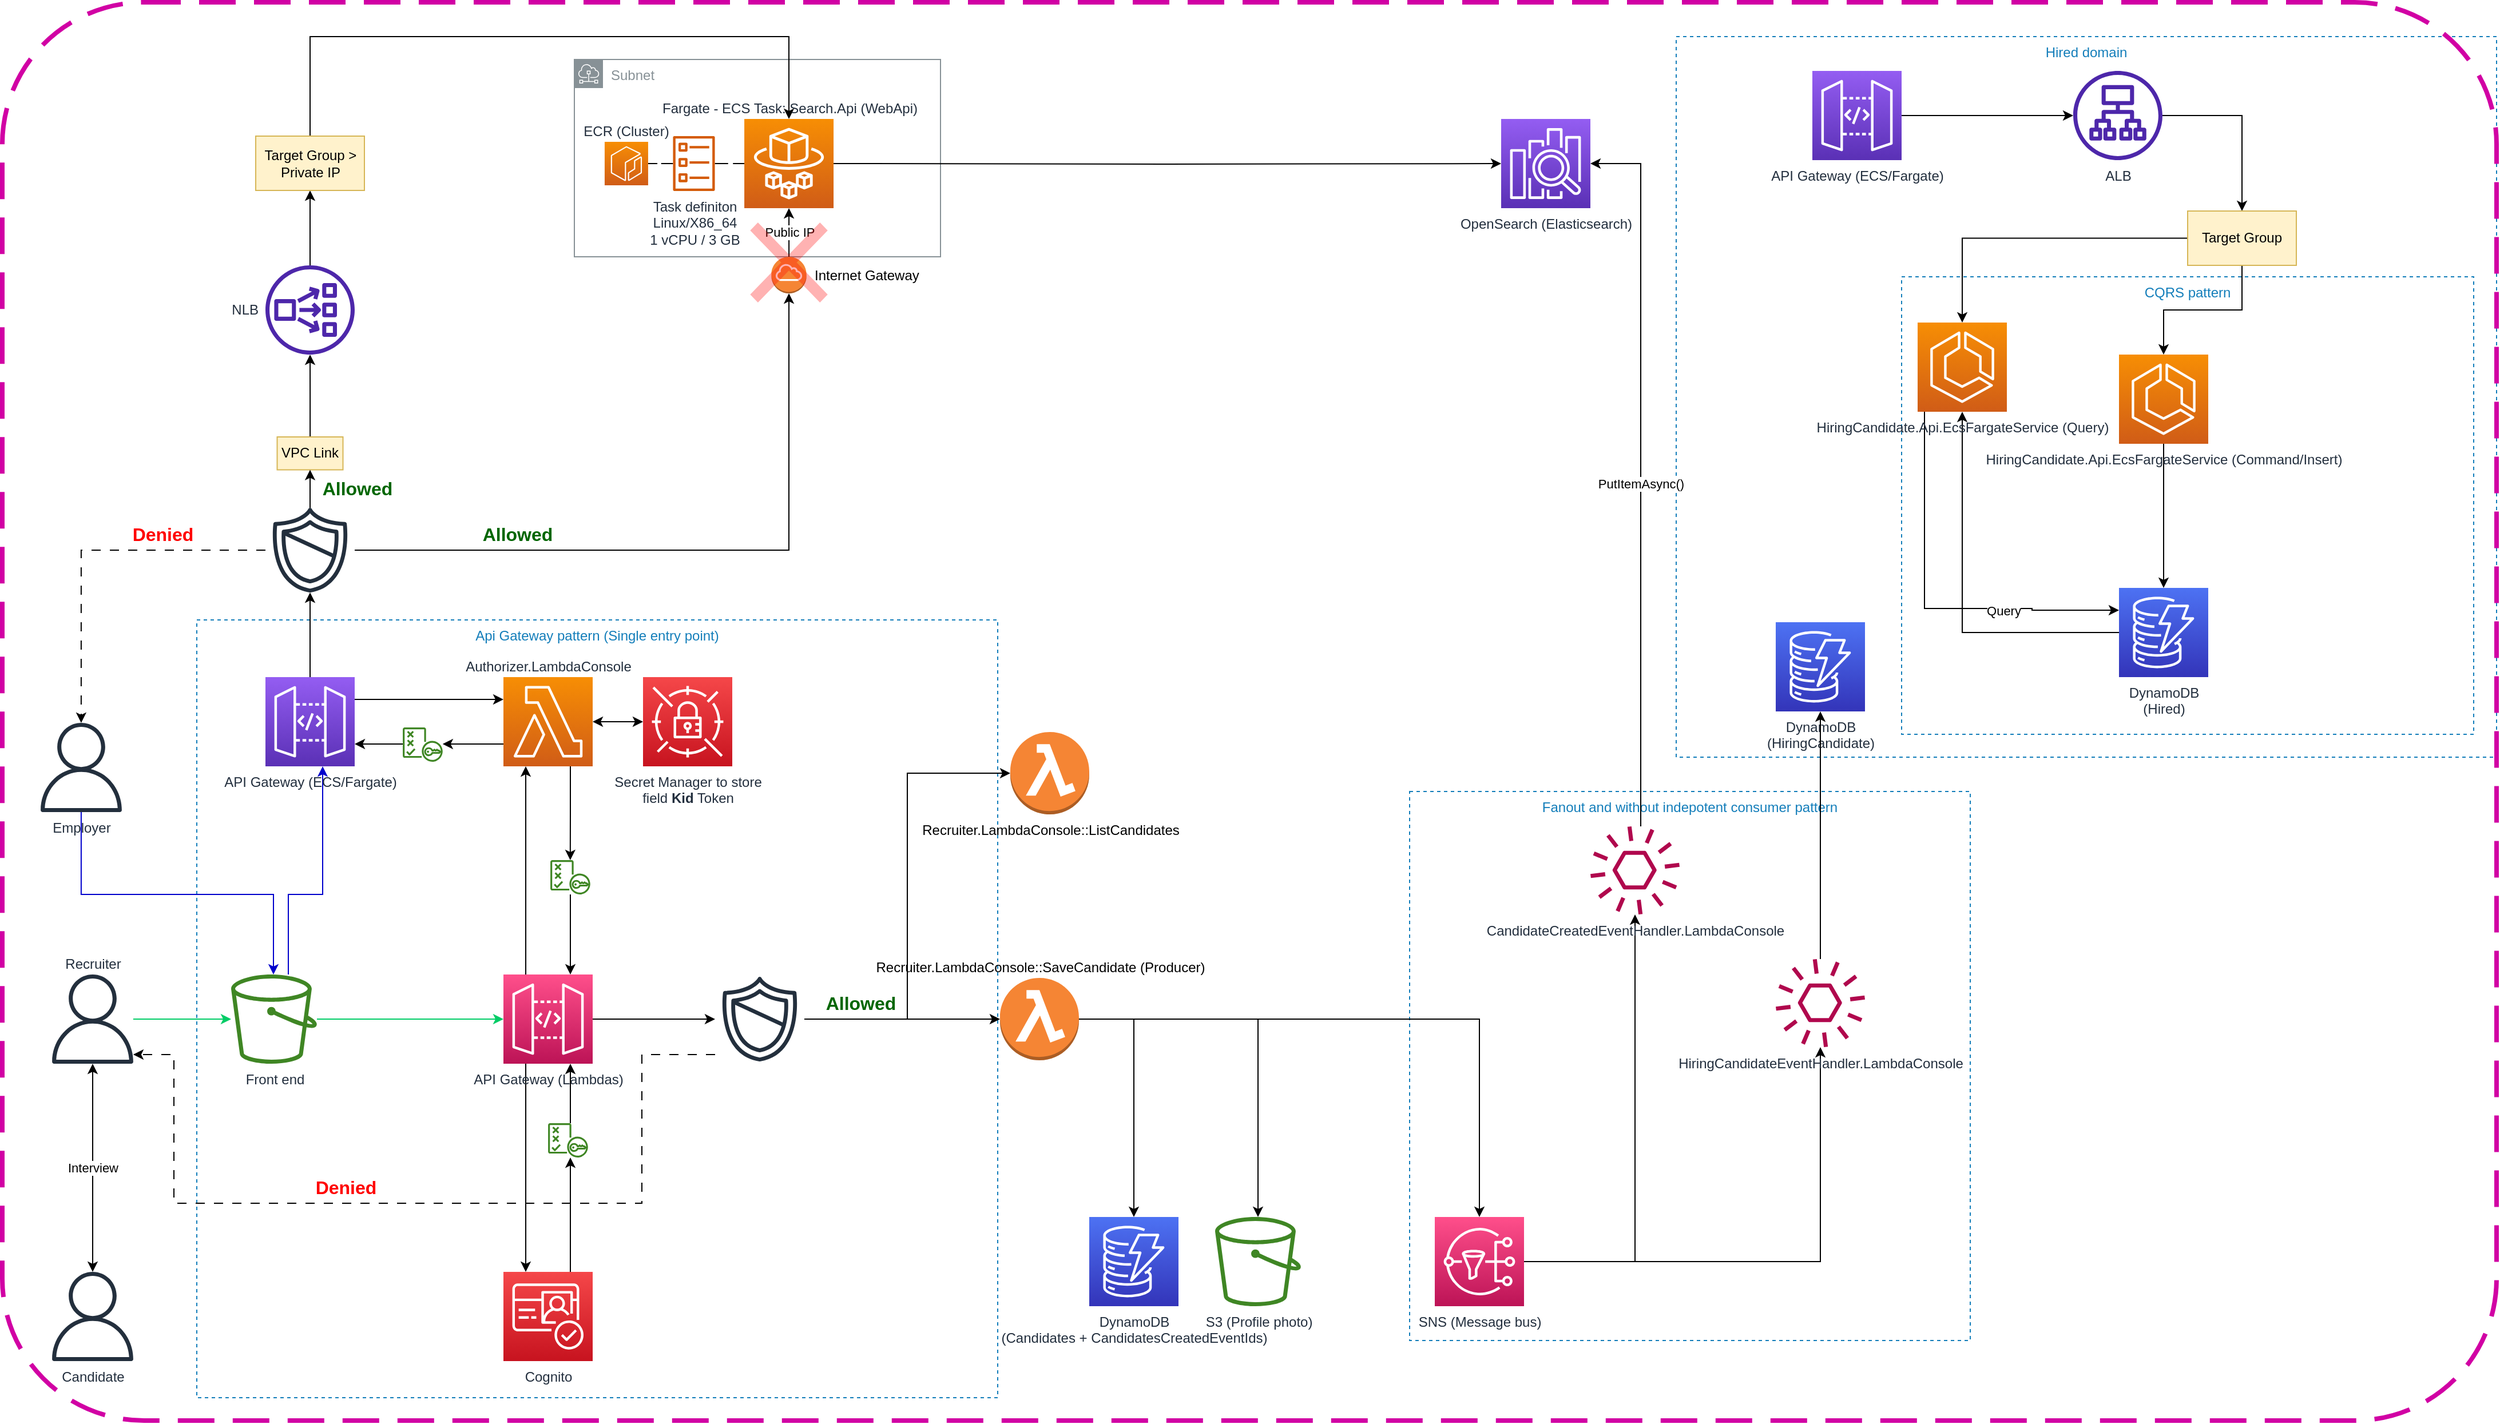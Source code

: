 <mxfile version="21.5.1" type="device">
  <diagram name="Page-1" id="7nIbmzHHHe7wAutQFev3">
    <mxGraphModel dx="2885" dy="2007" grid="1" gridSize="10" guides="1" tooltips="1" connect="1" arrows="1" fold="1" page="1" pageScale="1" pageWidth="827" pageHeight="1169" math="0" shadow="0">
      <root>
        <mxCell id="0" />
        <mxCell id="1" parent="0" />
        <mxCell id="k-Gpn5t3IRKo_tA9FFm9-5" value="Hired domain" style="fillColor=none;strokeColor=#147EBA;dashed=1;verticalAlign=top;fontStyle=0;fontColor=#147EBA;whiteSpace=wrap;html=1;" vertex="1" parent="1">
          <mxGeometry x="1443" y="-590" width="717" height="630" as="geometry" />
        </mxCell>
        <mxCell id="IRRs7d9E20oH8GklIRbm-8" value="" style="rounded=1;arcSize=10;dashed=1;strokeColor=#d100a4;fillColor=none;gradientColor=none;dashPattern=8 4;strokeWidth=4;" parent="1" vertex="1">
          <mxGeometry x="-20" y="-620" width="2180" height="1240" as="geometry" />
        </mxCell>
        <mxCell id="k-Gpn5t3IRKo_tA9FFm9-1" value="CQRS pattern" style="fillColor=none;strokeColor=#147EBA;dashed=1;verticalAlign=top;fontStyle=0;fontColor=#147EBA;whiteSpace=wrap;html=1;" vertex="1" parent="1">
          <mxGeometry x="1640" y="-380" width="500" height="400" as="geometry" />
        </mxCell>
        <mxCell id="IRRs7d9E20oH8GklIRbm-5" value="Fanout and without indepotent consumer pattern" style="fillColor=none;strokeColor=#147EBA;dashed=1;verticalAlign=top;fontStyle=0;fontColor=#147EBA;whiteSpace=wrap;html=1;" parent="1" vertex="1">
          <mxGeometry x="1210" y="70" width="490" height="480" as="geometry" />
        </mxCell>
        <mxCell id="2bfARK35BcMjpJR4_JLp-26" value="Subnet" style="sketch=0;outlineConnect=0;gradientColor=none;html=1;whiteSpace=wrap;fontSize=12;fontStyle=0;shape=mxgraph.aws4.group;grIcon=mxgraph.aws4.group_subnet;strokeColor=#879196;fillColor=none;verticalAlign=top;align=left;spacingLeft=30;fontColor=#879196;dashed=0;" parent="1" vertex="1">
          <mxGeometry x="480" y="-570" width="320" height="172.5" as="geometry" />
        </mxCell>
        <mxCell id="IRRs7d9E20oH8GklIRbm-6" value="Api Gateway pattern (Single entry point)" style="fillColor=none;strokeColor=#147EBA;dashed=1;verticalAlign=top;fontStyle=0;fontColor=#147EBA;whiteSpace=wrap;html=1;" parent="1" vertex="1">
          <mxGeometry x="150" y="-80" width="700" height="680" as="geometry" />
        </mxCell>
        <mxCell id="2bfARK35BcMjpJR4_JLp-42" style="edgeStyle=orthogonalEdgeStyle;rounded=0;orthogonalLoop=1;jettySize=auto;html=1;" parent="1" source="2bfARK35BcMjpJR4_JLp-40" target="2bfARK35BcMjpJR4_JLp-35" edge="1">
          <mxGeometry relative="1" as="geometry" />
        </mxCell>
        <mxCell id="2bfARK35BcMjpJR4_JLp-40" value="VPC Link" style="rounded=0;whiteSpace=wrap;html=1;fillColor=#fff2cc;strokeColor=#d6b656;" parent="1" vertex="1">
          <mxGeometry x="220.25" y="-240" width="57.5" height="28.75" as="geometry" />
        </mxCell>
        <mxCell id="6dRfuFZK9p9CnIERoRmi-7" style="edgeStyle=orthogonalEdgeStyle;rounded=0;orthogonalLoop=1;jettySize=auto;html=1;strokeColor=#00CC66;" parent="1" source="Mg_yC3POPH4g1C4O8XF4-1" target="6dRfuFZK9p9CnIERoRmi-6" edge="1">
          <mxGeometry relative="1" as="geometry" />
        </mxCell>
        <mxCell id="6dRfuFZK9p9CnIERoRmi-17" value="Interview" style="edgeStyle=orthogonalEdgeStyle;rounded=0;orthogonalLoop=1;jettySize=auto;html=1;startArrow=classic;startFill=1;" parent="1" source="Mg_yC3POPH4g1C4O8XF4-1" target="Mg_yC3POPH4g1C4O8XF4-3" edge="1">
          <mxGeometry relative="1" as="geometry" />
        </mxCell>
        <mxCell id="Mg_yC3POPH4g1C4O8XF4-1" value="Recruiter" style="sketch=0;outlineConnect=0;fontColor=#232F3E;gradientColor=none;fillColor=#232F3D;strokeColor=none;dashed=0;verticalLabelPosition=top;verticalAlign=bottom;align=center;html=1;fontSize=12;fontStyle=0;aspect=fixed;pointerEvents=1;shape=mxgraph.aws4.user;labelPosition=center;" parent="1" vertex="1">
          <mxGeometry x="20" y="230" width="78" height="78" as="geometry" />
        </mxCell>
        <mxCell id="2bfARK35BcMjpJR4_JLp-4" style="edgeStyle=orthogonalEdgeStyle;rounded=0;orthogonalLoop=1;jettySize=auto;html=1;strokeColor=#0000CC;" parent="1" source="Mg_yC3POPH4g1C4O8XF4-2" target="6dRfuFZK9p9CnIERoRmi-6" edge="1">
          <mxGeometry relative="1" as="geometry">
            <Array as="points">
              <mxPoint x="49" y="160" />
              <mxPoint x="217" y="160" />
            </Array>
          </mxGeometry>
        </mxCell>
        <mxCell id="Mg_yC3POPH4g1C4O8XF4-2" value="Employer" style="sketch=0;outlineConnect=0;fontColor=#232F3E;gradientColor=none;fillColor=#232F3D;strokeColor=none;dashed=0;verticalLabelPosition=bottom;verticalAlign=top;align=center;html=1;fontSize=12;fontStyle=0;aspect=fixed;pointerEvents=1;shape=mxgraph.aws4.user;" parent="1" vertex="1">
          <mxGeometry x="10" y="10" width="78" height="78" as="geometry" />
        </mxCell>
        <mxCell id="Mg_yC3POPH4g1C4O8XF4-3" value="Candidate" style="sketch=0;outlineConnect=0;fontColor=#232F3E;gradientColor=none;fillColor=#232F3D;strokeColor=none;dashed=0;verticalLabelPosition=bottom;verticalAlign=top;align=center;html=1;fontSize=12;fontStyle=0;aspect=fixed;pointerEvents=1;shape=mxgraph.aws4.user;labelPosition=center;" parent="1" vertex="1">
          <mxGeometry x="20" y="490" width="78" height="78" as="geometry" />
        </mxCell>
        <mxCell id="6dRfuFZK9p9CnIERoRmi-12" style="edgeStyle=orthogonalEdgeStyle;rounded=0;orthogonalLoop=1;jettySize=auto;html=1;" parent="1" source="6dRfuFZK9p9CnIERoRmi-1" target="6dRfuFZK9p9CnIERoRmi-11" edge="1">
          <mxGeometry relative="1" as="geometry" />
        </mxCell>
        <mxCell id="6dRfuFZK9p9CnIERoRmi-13" style="edgeStyle=orthogonalEdgeStyle;rounded=0;orthogonalLoop=1;jettySize=auto;html=1;" parent="1" source="6dRfuFZK9p9CnIERoRmi-1" target="6dRfuFZK9p9CnIERoRmi-10" edge="1">
          <mxGeometry relative="1" as="geometry" />
        </mxCell>
        <mxCell id="Bs_42_FzCId3vRmN6xMF-3" style="edgeStyle=orthogonalEdgeStyle;rounded=0;orthogonalLoop=1;jettySize=auto;html=1;" parent="1" source="6dRfuFZK9p9CnIERoRmi-1" target="6dRfuFZK9p9CnIERoRmi-14" edge="1">
          <mxGeometry relative="1" as="geometry">
            <mxPoint x="1271" y="323.483" as="targetPoint" />
          </mxGeometry>
        </mxCell>
        <mxCell id="6dRfuFZK9p9CnIERoRmi-1" value="Recruiter.LambdaConsole::SaveCandidate (Producer)" style="outlineConnect=0;dashed=0;verticalLabelPosition=top;verticalAlign=bottom;align=center;html=1;shape=mxgraph.aws3.lambda_function;fillColor=#F58534;gradientColor=none;labelPosition=center;" parent="1" vertex="1">
          <mxGeometry x="852" y="233" width="69" height="72" as="geometry" />
        </mxCell>
        <mxCell id="6dRfuFZK9p9CnIERoRmi-35" style="edgeStyle=orthogonalEdgeStyle;rounded=0;orthogonalLoop=1;jettySize=auto;html=1;" parent="1" source="6dRfuFZK9p9CnIERoRmi-5" target="6dRfuFZK9p9CnIERoRmi-34" edge="1">
          <mxGeometry relative="1" as="geometry" />
        </mxCell>
        <mxCell id="6dRfuFZK9p9CnIERoRmi-40" style="edgeStyle=orthogonalEdgeStyle;rounded=0;orthogonalLoop=1;jettySize=auto;html=1;exitX=0.25;exitY=1;exitDx=0;exitDy=0;exitPerimeter=0;entryX=0.25;entryY=0;entryDx=0;entryDy=0;entryPerimeter=0;" parent="1" source="6dRfuFZK9p9CnIERoRmi-5" target="6dRfuFZK9p9CnIERoRmi-30" edge="1">
          <mxGeometry relative="1" as="geometry" />
        </mxCell>
        <mxCell id="2bfARK35BcMjpJR4_JLp-7" style="edgeStyle=orthogonalEdgeStyle;rounded=0;orthogonalLoop=1;jettySize=auto;html=1;exitX=0.25;exitY=0;exitDx=0;exitDy=0;exitPerimeter=0;entryX=0.25;entryY=1;entryDx=0;entryDy=0;entryPerimeter=0;" parent="1" source="6dRfuFZK9p9CnIERoRmi-5" target="6dRfuFZK9p9CnIERoRmi-19" edge="1">
          <mxGeometry relative="1" as="geometry" />
        </mxCell>
        <mxCell id="6dRfuFZK9p9CnIERoRmi-5" value="API Gateway (Lambdas)" style="sketch=0;points=[[0,0,0],[0.25,0,0],[0.5,0,0],[0.75,0,0],[1,0,0],[0,1,0],[0.25,1,0],[0.5,1,0],[0.75,1,0],[1,1,0],[0,0.25,0],[0,0.5,0],[0,0.75,0],[1,0.25,0],[1,0.5,0],[1,0.75,0]];outlineConnect=0;fontColor=#232F3E;gradientColor=#FF4F8B;gradientDirection=north;fillColor=#BC1356;strokeColor=#ffffff;dashed=0;verticalLabelPosition=bottom;verticalAlign=top;align=center;html=1;fontSize=12;fontStyle=0;aspect=fixed;shape=mxgraph.aws4.resourceIcon;resIcon=mxgraph.aws4.api_gateway;" parent="1" vertex="1">
          <mxGeometry x="418" y="230" width="78" height="78" as="geometry" />
        </mxCell>
        <mxCell id="6dRfuFZK9p9CnIERoRmi-8" style="edgeStyle=orthogonalEdgeStyle;rounded=0;orthogonalLoop=1;jettySize=auto;html=1;strokeColor=#00CC66;" parent="1" source="6dRfuFZK9p9CnIERoRmi-6" target="6dRfuFZK9p9CnIERoRmi-5" edge="1">
          <mxGeometry relative="1" as="geometry" />
        </mxCell>
        <mxCell id="2bfARK35BcMjpJR4_JLp-10" style="edgeStyle=orthogonalEdgeStyle;rounded=0;orthogonalLoop=1;jettySize=auto;html=1;strokeColor=#0000CC;" parent="1" source="6dRfuFZK9p9CnIERoRmi-6" target="2bfARK35BcMjpJR4_JLp-3" edge="1">
          <mxGeometry relative="1" as="geometry">
            <Array as="points">
              <mxPoint x="230" y="160" />
              <mxPoint x="260" y="160" />
            </Array>
          </mxGeometry>
        </mxCell>
        <mxCell id="6dRfuFZK9p9CnIERoRmi-6" value="Front end" style="sketch=0;outlineConnect=0;fontColor=#232F3E;gradientColor=none;fillColor=#3F8624;strokeColor=none;dashed=0;verticalLabelPosition=bottom;verticalAlign=top;align=center;html=1;fontSize=12;fontStyle=0;aspect=fixed;pointerEvents=1;shape=mxgraph.aws4.bucket;" parent="1" vertex="1">
          <mxGeometry x="180" y="230" width="75" height="78" as="geometry" />
        </mxCell>
        <mxCell id="6dRfuFZK9p9CnIERoRmi-10" value="S3 (Profile photo)" style="sketch=0;outlineConnect=0;fontColor=#232F3E;gradientColor=none;fillColor=#3F8624;strokeColor=none;dashed=0;verticalLabelPosition=bottom;verticalAlign=top;align=center;html=1;fontSize=12;fontStyle=0;aspect=fixed;pointerEvents=1;shape=mxgraph.aws4.bucket;" parent="1" vertex="1">
          <mxGeometry x="1040" y="442" width="75" height="78" as="geometry" />
        </mxCell>
        <mxCell id="6dRfuFZK9p9CnIERoRmi-11" value="DynamoDB&lt;br&gt;(Candidates + CandidatesCreatedEventIds)" style="sketch=0;points=[[0,0,0],[0.25,0,0],[0.5,0,0],[0.75,0,0],[1,0,0],[0,1,0],[0.25,1,0],[0.5,1,0],[0.75,1,0],[1,1,0],[0,0.25,0],[0,0.5,0],[0,0.75,0],[1,0.25,0],[1,0.5,0],[1,0.75,0]];outlineConnect=0;fontColor=#232F3E;gradientColor=#4D72F3;gradientDirection=north;fillColor=#3334B9;strokeColor=#ffffff;dashed=0;verticalLabelPosition=bottom;verticalAlign=top;align=center;html=1;fontSize=12;fontStyle=0;aspect=fixed;shape=mxgraph.aws4.resourceIcon;resIcon=mxgraph.aws4.dynamodb;" parent="1" vertex="1">
          <mxGeometry x="930" y="442" width="78" height="78" as="geometry" />
        </mxCell>
        <mxCell id="lkytduWUvkZsdB2xdx4u-6" style="edgeStyle=orthogonalEdgeStyle;rounded=0;orthogonalLoop=1;jettySize=auto;html=1;" parent="1" source="6dRfuFZK9p9CnIERoRmi-14" target="lkytduWUvkZsdB2xdx4u-5" edge="1">
          <mxGeometry relative="1" as="geometry">
            <mxPoint x="1412" y="172" as="targetPoint" />
          </mxGeometry>
        </mxCell>
        <mxCell id="lkytduWUvkZsdB2xdx4u-8" style="edgeStyle=orthogonalEdgeStyle;rounded=0;orthogonalLoop=1;jettySize=auto;html=1;" parent="1" source="6dRfuFZK9p9CnIERoRmi-14" target="lkytduWUvkZsdB2xdx4u-3" edge="1">
          <mxGeometry relative="1" as="geometry" />
        </mxCell>
        <mxCell id="6dRfuFZK9p9CnIERoRmi-14" value="SNS (Message bus)" style="sketch=0;points=[[0,0,0],[0.25,0,0],[0.5,0,0],[0.75,0,0],[1,0,0],[0,1,0],[0.25,1,0],[0.5,1,0],[0.75,1,0],[1,1,0],[0,0.25,0],[0,0.5,0],[0,0.75,0],[1,0.25,0],[1,0.5,0],[1,0.75,0]];outlineConnect=0;fontColor=#232F3E;gradientColor=#FF4F8B;gradientDirection=north;fillColor=#BC1356;strokeColor=#ffffff;dashed=0;verticalLabelPosition=bottom;verticalAlign=top;align=center;html=1;fontSize=12;fontStyle=0;aspect=fixed;shape=mxgraph.aws4.resourceIcon;resIcon=mxgraph.aws4.sns;" parent="1" vertex="1">
          <mxGeometry x="1232" y="442" width="78" height="78" as="geometry" />
        </mxCell>
        <mxCell id="6dRfuFZK9p9CnIERoRmi-16" value="Recruiter.LambdaConsole::ListCandidates" style="outlineConnect=0;dashed=0;verticalLabelPosition=bottom;verticalAlign=top;align=center;html=1;shape=mxgraph.aws3.lambda_function;fillColor=#F58534;gradientColor=none;" parent="1" vertex="1">
          <mxGeometry x="861" y="18" width="69" height="72" as="geometry" />
        </mxCell>
        <mxCell id="6dRfuFZK9p9CnIERoRmi-18" value="OpenSearch (Elasticsearch)" style="sketch=0;points=[[0,0,0],[0.25,0,0],[0.5,0,0],[0.75,0,0],[1,0,0],[0,1,0],[0.25,1,0],[0.5,1,0],[0.75,1,0],[1,1,0],[0,0.25,0],[0,0.5,0],[0,0.75,0],[1,0.25,0],[1,0.5,0],[1,0.75,0]];outlineConnect=0;fontColor=#232F3E;gradientColor=#945DF2;gradientDirection=north;fillColor=#5A30B5;strokeColor=#ffffff;dashed=0;verticalLabelPosition=bottom;verticalAlign=top;align=center;html=1;fontSize=12;fontStyle=0;aspect=fixed;shape=mxgraph.aws4.resourceIcon;resIcon=mxgraph.aws4.elasticsearch_service;" parent="1" vertex="1">
          <mxGeometry x="1290" y="-518" width="78" height="78" as="geometry" />
        </mxCell>
        <mxCell id="6dRfuFZK9p9CnIERoRmi-28" style="edgeStyle=orthogonalEdgeStyle;rounded=0;orthogonalLoop=1;jettySize=auto;html=1;exitX=0.75;exitY=1;exitDx=0;exitDy=0;exitPerimeter=0;" parent="1" source="6dRfuFZK9p9CnIERoRmi-19" target="6dRfuFZK9p9CnIERoRmi-20" edge="1">
          <mxGeometry relative="1" as="geometry" />
        </mxCell>
        <mxCell id="PJFcP7539MeSwJcpRrxo-5" style="edgeStyle=orthogonalEdgeStyle;rounded=0;orthogonalLoop=1;jettySize=auto;html=1;startArrow=classic;startFill=1;" parent="1" source="6dRfuFZK9p9CnIERoRmi-19" target="PJFcP7539MeSwJcpRrxo-4" edge="1">
          <mxGeometry relative="1" as="geometry" />
        </mxCell>
        <mxCell id="2bfARK35BcMjpJR4_JLp-14" style="edgeStyle=elbowEdgeStyle;rounded=0;orthogonalLoop=1;jettySize=auto;html=1;exitX=0;exitY=0.75;exitDx=0;exitDy=0;exitPerimeter=0;elbow=vertical;" parent="1" source="6dRfuFZK9p9CnIERoRmi-19" target="2bfARK35BcMjpJR4_JLp-11" edge="1">
          <mxGeometry relative="1" as="geometry" />
        </mxCell>
        <mxCell id="6dRfuFZK9p9CnIERoRmi-19" value="Authorizer.LambdaConsole" style="sketch=0;points=[[0,0,0],[0.25,0,0],[0.5,0,0],[0.75,0,0],[1,0,0],[0,1,0],[0.25,1,0],[0.5,1,0],[0.75,1,0],[1,1,0],[0,0.25,0],[0,0.5,0],[0,0.75,0],[1,0.25,0],[1,0.5,0],[1,0.75,0]];outlineConnect=0;fontColor=#232F3E;gradientColor=#F78E04;gradientDirection=north;fillColor=#D05C17;strokeColor=#ffffff;dashed=0;verticalLabelPosition=top;verticalAlign=bottom;align=center;html=1;fontSize=12;fontStyle=0;aspect=fixed;shape=mxgraph.aws4.resourceIcon;resIcon=mxgraph.aws4.lambda;labelPosition=center;" parent="1" vertex="1">
          <mxGeometry x="418" y="-30" width="78" height="78" as="geometry" />
        </mxCell>
        <mxCell id="6dRfuFZK9p9CnIERoRmi-29" style="rounded=0;orthogonalLoop=1;jettySize=auto;html=1;edgeStyle=elbowEdgeStyle;" parent="1" source="6dRfuFZK9p9CnIERoRmi-20" target="6dRfuFZK9p9CnIERoRmi-5" edge="1">
          <mxGeometry relative="1" as="geometry" />
        </mxCell>
        <mxCell id="6dRfuFZK9p9CnIERoRmi-20" value="" style="sketch=0;outlineConnect=0;fontColor=#232F3E;gradientColor=none;fillColor=#3F8624;strokeColor=none;dashed=0;verticalLabelPosition=bottom;verticalAlign=top;align=center;html=1;fontSize=12;fontStyle=0;aspect=fixed;pointerEvents=1;shape=mxgraph.aws4.policy;" parent="1" vertex="1">
          <mxGeometry x="459" y="130" width="34.93" height="30" as="geometry" />
        </mxCell>
        <mxCell id="6dRfuFZK9p9CnIERoRmi-41" style="edgeStyle=elbowEdgeStyle;rounded=0;orthogonalLoop=1;jettySize=auto;html=1;exitX=0.75;exitY=0;exitDx=0;exitDy=0;exitPerimeter=0;" parent="1" source="6dRfuFZK9p9CnIERoRmi-30" target="6dRfuFZK9p9CnIERoRmi-39" edge="1">
          <mxGeometry relative="1" as="geometry" />
        </mxCell>
        <mxCell id="6dRfuFZK9p9CnIERoRmi-30" value="Cognito" style="sketch=0;points=[[0,0,0],[0.25,0,0],[0.5,0,0],[0.75,0,0],[1,0,0],[0,1,0],[0.25,1,0],[0.5,1,0],[0.75,1,0],[1,1,0],[0,0.25,0],[0,0.5,0],[0,0.75,0],[1,0.25,0],[1,0.5,0],[1,0.75,0]];outlineConnect=0;fontColor=#232F3E;gradientColor=#F54749;gradientDirection=north;fillColor=#C7131F;strokeColor=#ffffff;dashed=0;verticalLabelPosition=bottom;verticalAlign=top;align=center;html=1;fontSize=12;fontStyle=0;aspect=fixed;shape=mxgraph.aws4.resourceIcon;resIcon=mxgraph.aws4.cognito;" parent="1" vertex="1">
          <mxGeometry x="418" y="490" width="78" height="78" as="geometry" />
        </mxCell>
        <mxCell id="6dRfuFZK9p9CnIERoRmi-44" style="edgeStyle=orthogonalEdgeStyle;rounded=0;orthogonalLoop=1;jettySize=auto;html=1;dashed=1;dashPattern=8 8;" parent="1" source="6dRfuFZK9p9CnIERoRmi-34" target="Mg_yC3POPH4g1C4O8XF4-1" edge="1">
          <mxGeometry relative="1" as="geometry">
            <Array as="points">
              <mxPoint x="539" y="300" />
              <mxPoint x="539" y="430" />
              <mxPoint x="130" y="430" />
              <mxPoint x="130" y="300" />
            </Array>
          </mxGeometry>
        </mxCell>
        <mxCell id="2bfARK35BcMjpJR4_JLp-8" style="edgeStyle=orthogonalEdgeStyle;rounded=0;orthogonalLoop=1;jettySize=auto;html=1;" parent="1" source="6dRfuFZK9p9CnIERoRmi-34" target="6dRfuFZK9p9CnIERoRmi-1" edge="1">
          <mxGeometry relative="1" as="geometry" />
        </mxCell>
        <mxCell id="2bfARK35BcMjpJR4_JLp-9" style="edgeStyle=orthogonalEdgeStyle;rounded=0;orthogonalLoop=1;jettySize=auto;html=1;entryX=0;entryY=0.5;entryDx=0;entryDy=0;entryPerimeter=0;" parent="1" source="6dRfuFZK9p9CnIERoRmi-34" target="6dRfuFZK9p9CnIERoRmi-16" edge="1">
          <mxGeometry relative="1" as="geometry" />
        </mxCell>
        <mxCell id="6dRfuFZK9p9CnIERoRmi-34" value="" style="sketch=0;outlineConnect=0;fontColor=#232F3E;gradientColor=none;fillColor=#232F3D;strokeColor=none;dashed=0;verticalLabelPosition=bottom;verticalAlign=top;align=center;html=1;fontSize=12;fontStyle=0;aspect=fixed;pointerEvents=1;shape=mxgraph.aws4.shield2;" parent="1" vertex="1">
          <mxGeometry x="603" y="230" width="78" height="78" as="geometry" />
        </mxCell>
        <mxCell id="6dRfuFZK9p9CnIERoRmi-38" value="Allowed" style="text;html=1;align=center;verticalAlign=middle;resizable=0;points=[];autosize=1;strokeColor=none;fillColor=none;fontColor=#006600;fontStyle=1;fontSize=16;" parent="1" vertex="1">
          <mxGeometry x="690" y="240" width="80" height="30" as="geometry" />
        </mxCell>
        <mxCell id="6dRfuFZK9p9CnIERoRmi-42" style="edgeStyle=elbowEdgeStyle;rounded=0;orthogonalLoop=1;jettySize=auto;html=1;entryX=0.75;entryY=1;entryDx=0;entryDy=0;entryPerimeter=0;" parent="1" source="6dRfuFZK9p9CnIERoRmi-39" target="6dRfuFZK9p9CnIERoRmi-5" edge="1">
          <mxGeometry relative="1" as="geometry" />
        </mxCell>
        <mxCell id="6dRfuFZK9p9CnIERoRmi-39" value="" style="sketch=0;outlineConnect=0;fontColor=#232F3E;gradientColor=none;fillColor=#3F8624;strokeColor=none;dashed=0;verticalLabelPosition=bottom;verticalAlign=top;align=center;html=1;fontSize=12;fontStyle=0;aspect=fixed;pointerEvents=1;shape=mxgraph.aws4.policy;" parent="1" vertex="1">
          <mxGeometry x="457" y="360" width="34.93" height="30" as="geometry" />
        </mxCell>
        <mxCell id="6dRfuFZK9p9CnIERoRmi-45" value="Denied" style="text;html=1;align=center;verticalAlign=middle;resizable=0;points=[];autosize=1;strokeColor=none;fillColor=none;fontColor=#ff0000;fontStyle=1;fontSize=16;" parent="1" vertex="1">
          <mxGeometry x="240" y="401" width="80" height="30" as="geometry" />
        </mxCell>
        <mxCell id="2bfARK35BcMjpJR4_JLp-19" style="edgeStyle=orthogonalEdgeStyle;rounded=0;orthogonalLoop=1;jettySize=auto;html=1;entryX=1;entryY=0.5;entryDx=0;entryDy=0;entryPerimeter=0;" parent="1" source="lkytduWUvkZsdB2xdx4u-5" target="6dRfuFZK9p9CnIERoRmi-18" edge="1">
          <mxGeometry relative="1" as="geometry">
            <Array as="points">
              <mxPoint x="1412" y="-479" />
            </Array>
            <mxPoint x="1412" y="100" as="sourcePoint" />
          </mxGeometry>
        </mxCell>
        <mxCell id="Bs_42_FzCId3vRmN6xMF-5" value="PutItemAsync()" style="edgeLabel;html=1;align=center;verticalAlign=middle;resizable=0;points=[];" parent="2bfARK35BcMjpJR4_JLp-19" vertex="1" connectable="0">
          <mxGeometry x="-0.009" y="5" relative="1" as="geometry">
            <mxPoint x="5" y="9" as="offset" />
          </mxGeometry>
        </mxCell>
        <mxCell id="PJFcP7539MeSwJcpRrxo-7" style="edgeStyle=orthogonalEdgeStyle;rounded=0;orthogonalLoop=1;jettySize=auto;html=1;dashed=1;dashPattern=8 8;endArrow=none;endFill=0;" parent="1" source="2bfARK35BcMjpJR4_JLp-28" edge="1">
          <mxGeometry relative="1" as="geometry">
            <mxPoint x="554.257" y="-479" as="targetPoint" />
          </mxGeometry>
        </mxCell>
        <mxCell id="IRRs7d9E20oH8GklIRbm-2" value="ECR (Cluster)" style="sketch=0;points=[[0,0,0],[0.25,0,0],[0.5,0,0],[0.75,0,0],[1,0,0],[0,1,0],[0.25,1,0],[0.5,1,0],[0.75,1,0],[1,1,0],[0,0.25,0],[0,0.5,0],[0,0.75,0],[1,0.25,0],[1,0.5,0],[1,0.75,0]];outlineConnect=0;fontColor=#232F3E;gradientColor=#F78E04;gradientDirection=north;fillColor=#D05C17;strokeColor=#ffffff;dashed=0;verticalLabelPosition=top;verticalAlign=bottom;align=center;html=1;fontSize=12;fontStyle=0;aspect=fixed;shape=mxgraph.aws4.resourceIcon;resIcon=mxgraph.aws4.ecr;labelPosition=center;" parent="1" vertex="1">
          <mxGeometry x="506.47" y="-498" width="38" height="38" as="geometry" />
        </mxCell>
        <mxCell id="PJFcP7539MeSwJcpRrxo-4" value="Secret Manager to store&lt;br&gt;field&amp;nbsp;&lt;b&gt;Kid&lt;/b&gt; Token" style="sketch=0;points=[[0,0,0],[0.25,0,0],[0.5,0,0],[0.75,0,0],[1,0,0],[0,1,0],[0.25,1,0],[0.5,1,0],[0.75,1,0],[1,1,0],[0,0.25,0],[0,0.5,0],[0,0.75,0],[1,0.25,0],[1,0.5,0],[1,0.75,0]];outlineConnect=0;fontColor=#232F3E;gradientColor=#F54749;gradientDirection=north;fillColor=#C7131F;strokeColor=#ffffff;dashed=0;verticalLabelPosition=bottom;verticalAlign=top;align=center;html=1;fontSize=12;fontStyle=0;aspect=fixed;shape=mxgraph.aws4.resourceIcon;resIcon=mxgraph.aws4.secrets_manager;" parent="1" vertex="1">
          <mxGeometry x="540" y="-30" width="78" height="78" as="geometry" />
        </mxCell>
        <mxCell id="2bfARK35BcMjpJR4_JLp-13" style="edgeStyle=orthogonalEdgeStyle;rounded=0;orthogonalLoop=1;jettySize=auto;html=1;exitX=1;exitY=0.25;exitDx=0;exitDy=0;exitPerimeter=0;entryX=0;entryY=0.25;entryDx=0;entryDy=0;entryPerimeter=0;" parent="1" source="2bfARK35BcMjpJR4_JLp-3" target="6dRfuFZK9p9CnIERoRmi-19" edge="1">
          <mxGeometry relative="1" as="geometry" />
        </mxCell>
        <mxCell id="2bfARK35BcMjpJR4_JLp-18" style="edgeStyle=orthogonalEdgeStyle;rounded=0;orthogonalLoop=1;jettySize=auto;html=1;" parent="1" source="2bfARK35BcMjpJR4_JLp-3" target="2bfARK35BcMjpJR4_JLp-17" edge="1">
          <mxGeometry relative="1" as="geometry" />
        </mxCell>
        <mxCell id="2bfARK35BcMjpJR4_JLp-3" value="API Gateway (ECS/Fargate)" style="sketch=0;points=[[0,0,0],[0.25,0,0],[0.5,0,0],[0.75,0,0],[1,0,0],[0,1,0],[0.25,1,0],[0.5,1,0],[0.75,1,0],[1,1,0],[0,0.25,0],[0,0.5,0],[0,0.75,0],[1,0.25,0],[1,0.5,0],[1,0.75,0]];outlineConnect=0;fontColor=#232F3E;gradientColor=#945DF2;gradientDirection=north;fillColor=#5A30B5;strokeColor=#ffffff;dashed=0;verticalLabelPosition=bottom;verticalAlign=top;align=center;html=1;fontSize=12;fontStyle=0;aspect=fixed;shape=mxgraph.aws4.resourceIcon;resIcon=mxgraph.aws4.api_gateway;" parent="1" vertex="1">
          <mxGeometry x="210" y="-30" width="78" height="78" as="geometry" />
        </mxCell>
        <mxCell id="2bfARK35BcMjpJR4_JLp-16" style="edgeStyle=elbowEdgeStyle;rounded=0;orthogonalLoop=1;jettySize=auto;html=1;entryX=1;entryY=0.75;entryDx=0;entryDy=0;entryPerimeter=0;elbow=vertical;" parent="1" source="2bfARK35BcMjpJR4_JLp-11" target="2bfARK35BcMjpJR4_JLp-3" edge="1">
          <mxGeometry relative="1" as="geometry" />
        </mxCell>
        <mxCell id="2bfARK35BcMjpJR4_JLp-11" value="" style="sketch=0;outlineConnect=0;fontColor=#232F3E;gradientColor=none;fillColor=#3F8624;strokeColor=none;dashed=0;verticalLabelPosition=bottom;verticalAlign=top;align=center;html=1;fontSize=12;fontStyle=0;aspect=fixed;pointerEvents=1;shape=mxgraph.aws4.policy;" parent="1" vertex="1">
          <mxGeometry x="330" y="14" width="34.93" height="30" as="geometry" />
        </mxCell>
        <mxCell id="2bfARK35BcMjpJR4_JLp-23" style="edgeStyle=orthogonalEdgeStyle;rounded=0;orthogonalLoop=1;jettySize=auto;html=1;dashed=1;dashPattern=8 8;" parent="1" source="2bfARK35BcMjpJR4_JLp-17" target="Mg_yC3POPH4g1C4O8XF4-2" edge="1">
          <mxGeometry relative="1" as="geometry" />
        </mxCell>
        <mxCell id="2bfARK35BcMjpJR4_JLp-32" style="edgeStyle=orthogonalEdgeStyle;rounded=0;orthogonalLoop=1;jettySize=auto;html=1;entryX=0.5;entryY=1;entryDx=0;entryDy=0;entryPerimeter=0;" parent="1" source="2bfARK35BcMjpJR4_JLp-17" target="2bfARK35BcMjpJR4_JLp-31" edge="1">
          <mxGeometry relative="1" as="geometry">
            <mxPoint x="325.53" y="-338.4" as="sourcePoint" />
          </mxGeometry>
        </mxCell>
        <mxCell id="2bfARK35BcMjpJR4_JLp-41" style="edgeStyle=orthogonalEdgeStyle;rounded=0;orthogonalLoop=1;jettySize=auto;html=1;entryX=0.5;entryY=1;entryDx=0;entryDy=0;" parent="1" source="2bfARK35BcMjpJR4_JLp-17" target="2bfARK35BcMjpJR4_JLp-40" edge="1">
          <mxGeometry relative="1" as="geometry" />
        </mxCell>
        <mxCell id="2bfARK35BcMjpJR4_JLp-17" value="" style="sketch=0;outlineConnect=0;fontColor=#232F3E;gradientColor=none;fillColor=#232F3D;strokeColor=none;dashed=0;verticalLabelPosition=bottom;verticalAlign=top;align=center;html=1;fontSize=12;fontStyle=0;aspect=fixed;pointerEvents=1;shape=mxgraph.aws4.shield2;" parent="1" vertex="1">
          <mxGeometry x="210" y="-180" width="78" height="78" as="geometry" />
        </mxCell>
        <mxCell id="2bfARK35BcMjpJR4_JLp-20" style="edgeStyle=orthogonalEdgeStyle;rounded=0;orthogonalLoop=1;jettySize=auto;html=1;entryX=0;entryY=0.5;entryDx=0;entryDy=0;entryPerimeter=0;" parent="1" target="6dRfuFZK9p9CnIERoRmi-18" edge="1">
          <mxGeometry relative="1" as="geometry">
            <mxPoint x="706.53" y="-479" as="sourcePoint" />
          </mxGeometry>
        </mxCell>
        <mxCell id="2bfARK35BcMjpJR4_JLp-22" value="Allowed" style="text;html=1;align=center;verticalAlign=middle;resizable=0;points=[];autosize=1;strokeColor=none;fillColor=none;fontColor=#006600;fontStyle=1;fontSize=16;" parent="1" vertex="1">
          <mxGeometry x="390" y="-170" width="80" height="30" as="geometry" />
        </mxCell>
        <mxCell id="2bfARK35BcMjpJR4_JLp-24" value="Denied" style="text;html=1;align=center;verticalAlign=middle;resizable=0;points=[];autosize=1;strokeColor=none;fillColor=none;fontColor=#ff0000;fontStyle=1;fontSize=16;" parent="1" vertex="1">
          <mxGeometry x="80" y="-170" width="80" height="30" as="geometry" />
        </mxCell>
        <mxCell id="2bfARK35BcMjpJR4_JLp-27" value="Fargate - ECS Task: Search.Api (WebApi)" style="sketch=0;points=[[0,0,0],[0.25,0,0],[0.5,0,0],[0.75,0,0],[1,0,0],[0,1,0],[0.25,1,0],[0.5,1,0],[0.75,1,0],[1,1,0],[0,0.25,0],[0,0.5,0],[0,0.75,0],[1,0.25,0],[1,0.5,0],[1,0.75,0]];outlineConnect=0;fontColor=#232F3E;gradientColor=#F78E04;gradientDirection=north;fillColor=#D05C17;strokeColor=#ffffff;dashed=0;verticalLabelPosition=top;verticalAlign=bottom;align=center;html=1;fontSize=12;fontStyle=0;aspect=fixed;shape=mxgraph.aws4.resourceIcon;resIcon=mxgraph.aws4.fargate;labelPosition=center;" parent="1" vertex="1">
          <mxGeometry x="628.53" y="-518" width="78" height="78" as="geometry" />
        </mxCell>
        <mxCell id="2bfARK35BcMjpJR4_JLp-29" style="edgeStyle=orthogonalEdgeStyle;rounded=0;orthogonalLoop=1;jettySize=auto;html=1;endArrow=none;endFill=0;dashed=1;dashPattern=8 8;" parent="1" source="2bfARK35BcMjpJR4_JLp-28" target="2bfARK35BcMjpJR4_JLp-27" edge="1">
          <mxGeometry relative="1" as="geometry" />
        </mxCell>
        <mxCell id="2bfARK35BcMjpJR4_JLp-30" value="" style="edgeStyle=orthogonalEdgeStyle;rounded=0;orthogonalLoop=1;jettySize=auto;html=1;dashed=1;dashPattern=8 8;endArrow=none;endFill=0;" parent="1" source="IRRs7d9E20oH8GklIRbm-2" target="2bfARK35BcMjpJR4_JLp-28" edge="1">
          <mxGeometry relative="1" as="geometry">
            <mxPoint x="415.53" y="-478.5" as="sourcePoint" />
            <mxPoint x="554.257" y="-479" as="targetPoint" />
          </mxGeometry>
        </mxCell>
        <mxCell id="2bfARK35BcMjpJR4_JLp-28" value="Task definiton &lt;br&gt;Linux/X86_64&lt;br&gt;1 vCPU / 3 GB" style="sketch=0;outlineConnect=0;fontColor=#232F3E;gradientColor=none;fillColor=#D45B07;strokeColor=none;dashed=0;verticalLabelPosition=bottom;verticalAlign=top;align=center;html=1;fontSize=12;fontStyle=0;aspect=fixed;pointerEvents=1;shape=mxgraph.aws4.ecs_task;" parent="1" vertex="1">
          <mxGeometry x="566" y="-503" width="37" height="48" as="geometry" />
        </mxCell>
        <mxCell id="2bfARK35BcMjpJR4_JLp-33" value="Public IP" style="edgeStyle=orthogonalEdgeStyle;rounded=0;orthogonalLoop=1;jettySize=auto;html=1;entryX=0.5;entryY=1;entryDx=0;entryDy=0;entryPerimeter=0;" parent="1" source="2bfARK35BcMjpJR4_JLp-31" target="2bfARK35BcMjpJR4_JLp-27" edge="1">
          <mxGeometry relative="1" as="geometry" />
        </mxCell>
        <mxCell id="2bfARK35BcMjpJR4_JLp-31" value="Internet Gateway" style="outlineConnect=0;dashed=0;verticalLabelPosition=middle;verticalAlign=middle;align=left;html=1;shape=mxgraph.aws3.internet_gateway;fillColor=#F58534;gradientColor=none;labelPosition=right;spacingLeft=5;" parent="1" vertex="1">
          <mxGeometry x="652.19" y="-397.5" width="30.67" height="32" as="geometry" />
        </mxCell>
        <mxCell id="2bfARK35BcMjpJR4_JLp-34" value="" style="shape=mxgraph.mockup.markup.redX;fillColor=#ff0000;html=1;shadow=0;whiteSpace=wrap;strokeColor=none;opacity=30;" parent="1" vertex="1">
          <mxGeometry x="633.66" y="-427.5" width="67.74" height="70" as="geometry" />
        </mxCell>
        <mxCell id="2bfARK35BcMjpJR4_JLp-39" style="edgeStyle=orthogonalEdgeStyle;rounded=0;orthogonalLoop=1;jettySize=auto;html=1;entryX=0.5;entryY=1;entryDx=0;entryDy=0;" parent="1" source="2bfARK35BcMjpJR4_JLp-35" target="2bfARK35BcMjpJR4_JLp-38" edge="1">
          <mxGeometry relative="1" as="geometry" />
        </mxCell>
        <mxCell id="2bfARK35BcMjpJR4_JLp-35" value="NLB" style="sketch=0;outlineConnect=0;fontColor=#232F3E;gradientColor=none;fillColor=#4D27AA;strokeColor=none;dashed=0;verticalLabelPosition=middle;verticalAlign=middle;align=right;html=1;fontSize=12;fontStyle=0;aspect=fixed;pointerEvents=1;shape=mxgraph.aws4.network_load_balancer;labelPosition=left;spacingRight=5;" parent="1" vertex="1">
          <mxGeometry x="210" y="-390" width="78" height="78" as="geometry" />
        </mxCell>
        <mxCell id="2bfARK35BcMjpJR4_JLp-37" value="Allowed" style="text;html=1;align=center;verticalAlign=middle;resizable=0;points=[];autosize=1;strokeColor=none;fillColor=none;fontColor=#006600;fontStyle=1;fontSize=16;" parent="1" vertex="1">
          <mxGeometry x="250" y="-210" width="80" height="30" as="geometry" />
        </mxCell>
        <mxCell id="2bfARK35BcMjpJR4_JLp-43" style="edgeStyle=orthogonalEdgeStyle;rounded=0;orthogonalLoop=1;jettySize=auto;html=1;entryX=0.5;entryY=0;entryDx=0;entryDy=0;entryPerimeter=0;" parent="1" source="2bfARK35BcMjpJR4_JLp-38" target="2bfARK35BcMjpJR4_JLp-27" edge="1">
          <mxGeometry relative="1" as="geometry">
            <Array as="points">
              <mxPoint x="249" y="-590" />
              <mxPoint x="668" y="-590" />
            </Array>
          </mxGeometry>
        </mxCell>
        <mxCell id="2bfARK35BcMjpJR4_JLp-38" value="Target Group &amp;gt; Private IP" style="rounded=0;whiteSpace=wrap;html=1;fillColor=#fff2cc;strokeColor=#d6b656;" parent="1" vertex="1">
          <mxGeometry x="201.5" y="-503" width="95" height="47.5" as="geometry" />
        </mxCell>
        <mxCell id="lkytduWUvkZsdB2xdx4u-1" value="DynamoDB&lt;br style=&quot;border-color: var(--border-color);&quot;&gt;(HiringCandidate)" style="sketch=0;points=[[0,0,0],[0.25,0,0],[0.5,0,0],[0.75,0,0],[1,0,0],[0,1,0],[0.25,1,0],[0.5,1,0],[0.75,1,0],[1,1,0],[0,0.25,0],[0,0.5,0],[0,0.75,0],[1,0.25,0],[1,0.5,0],[1,0.75,0]];outlineConnect=0;fontColor=#232F3E;gradientColor=#4D72F3;gradientDirection=north;fillColor=#3334B9;strokeColor=#ffffff;dashed=0;verticalLabelPosition=bottom;verticalAlign=top;align=center;html=1;fontSize=12;fontStyle=0;aspect=fixed;shape=mxgraph.aws4.resourceIcon;resIcon=mxgraph.aws4.dynamodb;" parent="1" vertex="1">
          <mxGeometry x="1530" y="-78" width="78" height="78" as="geometry" />
        </mxCell>
        <mxCell id="lkytduWUvkZsdB2xdx4u-9" style="edgeStyle=orthogonalEdgeStyle;rounded=0;orthogonalLoop=1;jettySize=auto;html=1;entryX=0.5;entryY=1;entryDx=0;entryDy=0;entryPerimeter=0;" parent="1" source="lkytduWUvkZsdB2xdx4u-3" target="lkytduWUvkZsdB2xdx4u-1" edge="1">
          <mxGeometry relative="1" as="geometry" />
        </mxCell>
        <mxCell id="lkytduWUvkZsdB2xdx4u-3" value="HiringCandidateEventHandler.LambdaConsole" style="sketch=0;outlineConnect=0;fontColor=#232F3E;gradientColor=none;fillColor=#B0084D;strokeColor=none;dashed=0;verticalLabelPosition=bottom;verticalAlign=top;align=center;html=1;fontSize=12;fontStyle=0;aspect=fixed;pointerEvents=1;shape=mxgraph.aws4.event;" parent="1" vertex="1">
          <mxGeometry x="1530" y="216" width="78" height="78" as="geometry" />
        </mxCell>
        <mxCell id="lkytduWUvkZsdB2xdx4u-5" value="CandidateCreatedEventHandler.LambdaConsole" style="sketch=0;outlineConnect=0;fontColor=#232F3E;gradientColor=none;fillColor=#B0084D;strokeColor=none;dashed=0;verticalLabelPosition=bottom;verticalAlign=top;align=center;html=1;fontSize=12;fontStyle=0;aspect=fixed;pointerEvents=1;shape=mxgraph.aws4.event;" parent="1" vertex="1">
          <mxGeometry x="1368" y="100" width="78" height="78" as="geometry" />
        </mxCell>
        <mxCell id="k-Gpn5t3IRKo_tA9FFm9-3" style="edgeStyle=orthogonalEdgeStyle;rounded=0;orthogonalLoop=1;jettySize=auto;html=1;" edge="1" parent="1" source="wCbbjhAWS0xMDsnOdmbr-1" target="k-Gpn5t3IRKo_tA9FFm9-2">
          <mxGeometry relative="1" as="geometry" />
        </mxCell>
        <mxCell id="wCbbjhAWS0xMDsnOdmbr-1" value="DynamoDB&lt;br style=&quot;border-color: var(--border-color);&quot;&gt;(Hired)" style="sketch=0;points=[[0,0,0],[0.25,0,0],[0.5,0,0],[0.75,0,0],[1,0,0],[0,1,0],[0.25,1,0],[0.5,1,0],[0.75,1,0],[1,1,0],[0,0.25,0],[0,0.5,0],[0,0.75,0],[1,0.25,0],[1,0.5,0],[1,0.75,0]];outlineConnect=0;fontColor=#232F3E;gradientColor=#4D72F3;gradientDirection=north;fillColor=#3334B9;strokeColor=#ffffff;dashed=0;verticalLabelPosition=bottom;verticalAlign=top;align=center;html=1;fontSize=12;fontStyle=0;aspect=fixed;shape=mxgraph.aws4.resourceIcon;resIcon=mxgraph.aws4.dynamodb;" parent="1" vertex="1">
          <mxGeometry x="1830" y="-108" width="78" height="78" as="geometry" />
        </mxCell>
        <mxCell id="wCbbjhAWS0xMDsnOdmbr-3" style="edgeStyle=orthogonalEdgeStyle;rounded=0;orthogonalLoop=1;jettySize=auto;html=1;" parent="1" source="wCbbjhAWS0xMDsnOdmbr-2" target="wCbbjhAWS0xMDsnOdmbr-1" edge="1">
          <mxGeometry relative="1" as="geometry" />
        </mxCell>
        <mxCell id="wCbbjhAWS0xMDsnOdmbr-2" value="HiringCandidate.Api.EcsFargateService (Command/Insert)" style="sketch=0;points=[[0,0,0],[0.25,0,0],[0.5,0,0],[0.75,0,0],[1,0,0],[0,1,0],[0.25,1,0],[0.5,1,0],[0.75,1,0],[1,1,0],[0,0.25,0],[0,0.5,0],[0,0.75,0],[1,0.25,0],[1,0.5,0],[1,0.75,0]];outlineConnect=0;fontColor=#232F3E;gradientColor=#F78E04;gradientDirection=north;fillColor=#D05C17;strokeColor=#ffffff;dashed=0;verticalLabelPosition=bottom;verticalAlign=top;align=center;html=1;fontSize=12;fontStyle=0;aspect=fixed;shape=mxgraph.aws4.resourceIcon;resIcon=mxgraph.aws4.ecs;" parent="1" vertex="1">
          <mxGeometry x="1830" y="-312" width="78" height="78" as="geometry" />
        </mxCell>
        <mxCell id="k-Gpn5t3IRKo_tA9FFm9-4" value="Query" style="edgeStyle=orthogonalEdgeStyle;rounded=0;orthogonalLoop=1;jettySize=auto;html=1;entryX=0;entryY=0.25;entryDx=0;entryDy=0;entryPerimeter=0;" edge="1" parent="1" source="k-Gpn5t3IRKo_tA9FFm9-2" target="wCbbjhAWS0xMDsnOdmbr-1">
          <mxGeometry x="0.399" y="-1" relative="1" as="geometry">
            <Array as="points">
              <mxPoint x="1660" y="-90" />
              <mxPoint x="1754" y="-90" />
              <mxPoint x="1754" y="-88" />
            </Array>
            <mxPoint y="1" as="offset" />
          </mxGeometry>
        </mxCell>
        <mxCell id="k-Gpn5t3IRKo_tA9FFm9-2" value="HiringCandidate.Api.EcsFargateService (Query)" style="sketch=0;points=[[0,0,0],[0.25,0,0],[0.5,0,0],[0.75,0,0],[1,0,0],[0,1,0],[0.25,1,0],[0.5,1,0],[0.75,1,0],[1,1,0],[0,0.25,0],[0,0.5,0],[0,0.75,0],[1,0.25,0],[1,0.5,0],[1,0.75,0]];outlineConnect=0;fontColor=#232F3E;gradientColor=#F78E04;gradientDirection=north;fillColor=#D05C17;strokeColor=#ffffff;dashed=0;verticalLabelPosition=bottom;verticalAlign=top;align=center;html=1;fontSize=12;fontStyle=0;aspect=fixed;shape=mxgraph.aws4.resourceIcon;resIcon=mxgraph.aws4.ecs;" vertex="1" parent="1">
          <mxGeometry x="1654" y="-340" width="78" height="78" as="geometry" />
        </mxCell>
        <mxCell id="k-Gpn5t3IRKo_tA9FFm9-10" style="edgeStyle=orthogonalEdgeStyle;rounded=0;orthogonalLoop=1;jettySize=auto;html=1;" edge="1" parent="1" source="k-Gpn5t3IRKo_tA9FFm9-6" target="k-Gpn5t3IRKo_tA9FFm9-7">
          <mxGeometry relative="1" as="geometry" />
        </mxCell>
        <mxCell id="k-Gpn5t3IRKo_tA9FFm9-6" value="API Gateway (ECS/Fargate)" style="sketch=0;points=[[0,0,0],[0.25,0,0],[0.5,0,0],[0.75,0,0],[1,0,0],[0,1,0],[0.25,1,0],[0.5,1,0],[0.75,1,0],[1,1,0],[0,0.25,0],[0,0.5,0],[0,0.75,0],[1,0.25,0],[1,0.5,0],[1,0.75,0]];outlineConnect=0;fontColor=#232F3E;gradientColor=#945DF2;gradientDirection=north;fillColor=#5A30B5;strokeColor=#ffffff;dashed=0;verticalLabelPosition=bottom;verticalAlign=top;align=center;html=1;fontSize=12;fontStyle=0;aspect=fixed;shape=mxgraph.aws4.resourceIcon;resIcon=mxgraph.aws4.api_gateway;" vertex="1" parent="1">
          <mxGeometry x="1562" y="-560" width="78" height="78" as="geometry" />
        </mxCell>
        <mxCell id="k-Gpn5t3IRKo_tA9FFm9-9" style="edgeStyle=orthogonalEdgeStyle;rounded=0;orthogonalLoop=1;jettySize=auto;html=1;entryX=0.5;entryY=0;entryDx=0;entryDy=0;" edge="1" parent="1" source="k-Gpn5t3IRKo_tA9FFm9-7" target="k-Gpn5t3IRKo_tA9FFm9-8">
          <mxGeometry relative="1" as="geometry" />
        </mxCell>
        <mxCell id="k-Gpn5t3IRKo_tA9FFm9-7" value="ALB" style="sketch=0;outlineConnect=0;fontColor=#232F3E;gradientColor=none;fillColor=#4D27AA;strokeColor=none;dashed=0;verticalLabelPosition=bottom;verticalAlign=top;align=center;html=1;fontSize=12;fontStyle=0;aspect=fixed;pointerEvents=1;shape=mxgraph.aws4.application_load_balancer;" vertex="1" parent="1">
          <mxGeometry x="1790" y="-560" width="78" height="78" as="geometry" />
        </mxCell>
        <mxCell id="k-Gpn5t3IRKo_tA9FFm9-13" style="edgeStyle=orthogonalEdgeStyle;rounded=0;orthogonalLoop=1;jettySize=auto;html=1;" edge="1" parent="1" source="k-Gpn5t3IRKo_tA9FFm9-8" target="wCbbjhAWS0xMDsnOdmbr-2">
          <mxGeometry relative="1" as="geometry" />
        </mxCell>
        <mxCell id="k-Gpn5t3IRKo_tA9FFm9-14" style="edgeStyle=orthogonalEdgeStyle;rounded=0;orthogonalLoop=1;jettySize=auto;html=1;" edge="1" parent="1" source="k-Gpn5t3IRKo_tA9FFm9-8" target="k-Gpn5t3IRKo_tA9FFm9-2">
          <mxGeometry relative="1" as="geometry" />
        </mxCell>
        <mxCell id="k-Gpn5t3IRKo_tA9FFm9-8" value="Target Group" style="rounded=0;whiteSpace=wrap;html=1;fillColor=#fff2cc;strokeColor=#d6b656;" vertex="1" parent="1">
          <mxGeometry x="1890" y="-437.5" width="95" height="47.5" as="geometry" />
        </mxCell>
      </root>
    </mxGraphModel>
  </diagram>
</mxfile>
